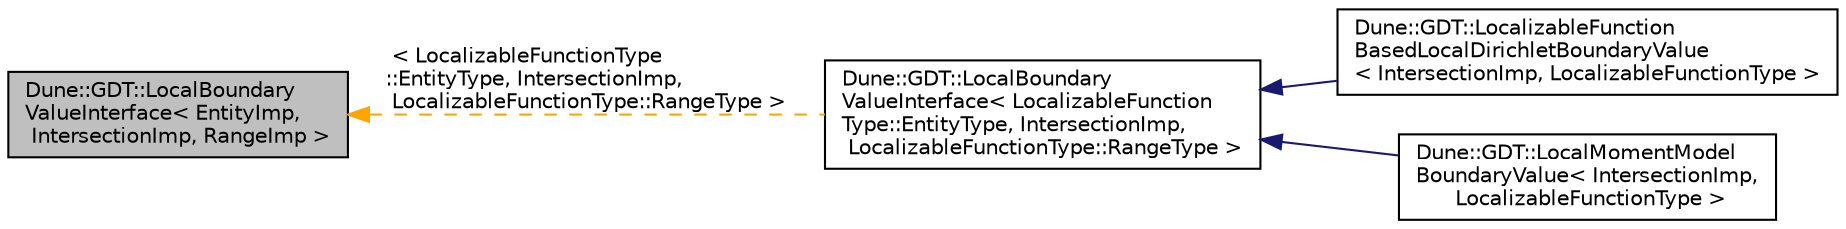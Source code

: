 digraph "Dune::GDT::LocalBoundaryValueInterface&lt; EntityImp, IntersectionImp, RangeImp &gt;"
{
  edge [fontname="Helvetica",fontsize="10",labelfontname="Helvetica",labelfontsize="10"];
  node [fontname="Helvetica",fontsize="10",shape=record];
  rankdir="LR";
  Node0 [label="Dune::GDT::LocalBoundary\lValueInterface\< EntityImp,\l IntersectionImp, RangeImp \>",height=0.2,width=0.4,color="black", fillcolor="grey75", style="filled", fontcolor="black"];
  Node0 -> Node1 [dir="back",color="orange",fontsize="10",style="dashed",label=" \< LocalizableFunctionType\l::EntityType, IntersectionImp,\l LocalizableFunctionType::RangeType \>" ,fontname="Helvetica"];
  Node1 [label="Dune::GDT::LocalBoundary\lValueInterface\< LocalizableFunction\lType::EntityType, IntersectionImp,\l LocalizableFunctionType::RangeType \>",height=0.2,width=0.4,color="black", fillcolor="white", style="filled",URL="$a01906.html"];
  Node1 -> Node2 [dir="back",color="midnightblue",fontsize="10",style="solid",fontname="Helvetica"];
  Node2 [label="Dune::GDT::LocalizableFunction\lBasedLocalDirichletBoundaryValue\l\< IntersectionImp, LocalizableFunctionType \>",height=0.2,width=0.4,color="black", fillcolor="white", style="filled",URL="$a01914.html"];
  Node1 -> Node3 [dir="back",color="midnightblue",fontsize="10",style="solid",fontname="Helvetica"];
  Node3 [label="Dune::GDT::LocalMomentModel\lBoundaryValue\< IntersectionImp,\l LocalizableFunctionType \>",height=0.2,width=0.4,color="black", fillcolor="white", style="filled",URL="$a01922.html"];
}
